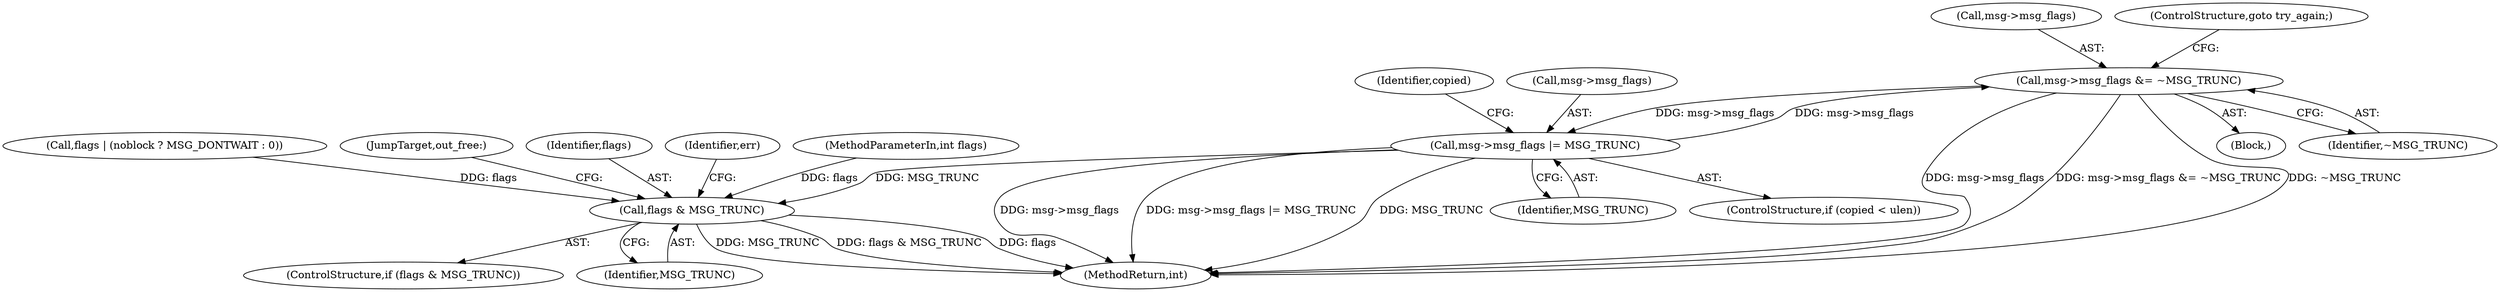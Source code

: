 digraph "0_linux_197c949e7798fbf28cfadc69d9ca0c2abbf93191@pointer" {
"1000368" [label="(Call,msg->msg_flags &= ~MSG_TRUNC)"];
"1000189" [label="(Call,msg->msg_flags |= MSG_TRUNC)"];
"1000368" [label="(Call,msg->msg_flags &= ~MSG_TRUNC)"];
"1000329" [label="(Call,flags & MSG_TRUNC)"];
"1000328" [label="(ControlStructure,if (flags & MSG_TRUNC))"];
"1000369" [label="(Call,msg->msg_flags)"];
"1000374" [label="(MethodReturn,int)"];
"1000197" [label="(Identifier,copied)"];
"1000150" [label="(Call,flags | (noblock ? MSG_DONTWAIT : 0))"];
"1000373" [label="(ControlStructure,goto try_again;)"];
"1000193" [label="(Identifier,MSG_TRUNC)"];
"1000189" [label="(Call,msg->msg_flags |= MSG_TRUNC)"];
"1000335" [label="(JumpTarget,out_free:)"];
"1000185" [label="(ControlStructure,if (copied < ulen))"];
"1000110" [label="(Block,)"];
"1000330" [label="(Identifier,flags)"];
"1000333" [label="(Identifier,err)"];
"1000108" [label="(MethodParameterIn,int flags)"];
"1000329" [label="(Call,flags & MSG_TRUNC)"];
"1000190" [label="(Call,msg->msg_flags)"];
"1000331" [label="(Identifier,MSG_TRUNC)"];
"1000368" [label="(Call,msg->msg_flags &= ~MSG_TRUNC)"];
"1000372" [label="(Identifier,~MSG_TRUNC)"];
"1000368" -> "1000110"  [label="AST: "];
"1000368" -> "1000372"  [label="CFG: "];
"1000369" -> "1000368"  [label="AST: "];
"1000372" -> "1000368"  [label="AST: "];
"1000373" -> "1000368"  [label="CFG: "];
"1000368" -> "1000374"  [label="DDG: msg->msg_flags"];
"1000368" -> "1000374"  [label="DDG: msg->msg_flags &= ~MSG_TRUNC"];
"1000368" -> "1000374"  [label="DDG: ~MSG_TRUNC"];
"1000368" -> "1000189"  [label="DDG: msg->msg_flags"];
"1000189" -> "1000368"  [label="DDG: msg->msg_flags"];
"1000189" -> "1000185"  [label="AST: "];
"1000189" -> "1000193"  [label="CFG: "];
"1000190" -> "1000189"  [label="AST: "];
"1000193" -> "1000189"  [label="AST: "];
"1000197" -> "1000189"  [label="CFG: "];
"1000189" -> "1000374"  [label="DDG: msg->msg_flags"];
"1000189" -> "1000374"  [label="DDG: msg->msg_flags |= MSG_TRUNC"];
"1000189" -> "1000374"  [label="DDG: MSG_TRUNC"];
"1000189" -> "1000329"  [label="DDG: MSG_TRUNC"];
"1000329" -> "1000328"  [label="AST: "];
"1000329" -> "1000331"  [label="CFG: "];
"1000330" -> "1000329"  [label="AST: "];
"1000331" -> "1000329"  [label="AST: "];
"1000333" -> "1000329"  [label="CFG: "];
"1000335" -> "1000329"  [label="CFG: "];
"1000329" -> "1000374"  [label="DDG: MSG_TRUNC"];
"1000329" -> "1000374"  [label="DDG: flags & MSG_TRUNC"];
"1000329" -> "1000374"  [label="DDG: flags"];
"1000150" -> "1000329"  [label="DDG: flags"];
"1000108" -> "1000329"  [label="DDG: flags"];
}
